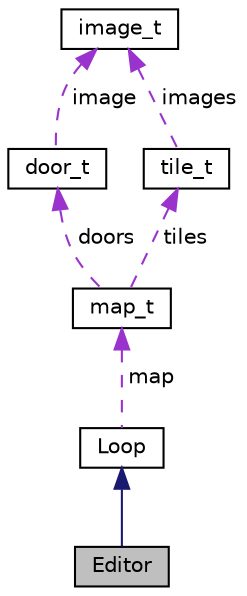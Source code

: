 digraph "Editor"
{
 // LATEX_PDF_SIZE
  edge [fontname="Helvetica",fontsize="10",labelfontname="Helvetica",labelfontsize="10"];
  node [fontname="Helvetica",fontsize="10",shape=record];
  Node1 [label="Editor",height=0.2,width=0.4,color="black", fillcolor="grey75", style="filled", fontcolor="black",tooltip=" "];
  Node2 -> Node1 [dir="back",color="midnightblue",fontsize="10",style="solid",fontname="Helvetica"];
  Node2 [label="Loop",height=0.2,width=0.4,color="black", fillcolor="white", style="filled",URL="$classLoop.html",tooltip=" "];
  Node3 -> Node2 [dir="back",color="darkorchid3",fontsize="10",style="dashed",label=" map" ,fontname="Helvetica"];
  Node3 [label="map_t",height=0.2,width=0.4,color="black", fillcolor="white", style="filled",URL="$structmap__t.html",tooltip="structure representing each map"];
  Node4 -> Node3 [dir="back",color="darkorchid3",fontsize="10",style="dashed",label=" doors" ,fontname="Helvetica"];
  Node4 [label="door_t",height=0.2,width=0.4,color="black", fillcolor="white", style="filled",URL="$structdoor__t.html",tooltip="structure rapresenting each door"];
  Node5 -> Node4 [dir="back",color="darkorchid3",fontsize="10",style="dashed",label=" image" ,fontname="Helvetica"];
  Node5 [label="image_t",height=0.2,width=0.4,color="black", fillcolor="white", style="filled",URL="$structimage__t.html",tooltip=" "];
  Node6 -> Node3 [dir="back",color="darkorchid3",fontsize="10",style="dashed",label=" tiles" ,fontname="Helvetica"];
  Node6 [label="tile_t",height=0.2,width=0.4,color="black", fillcolor="white", style="filled",URL="$structtile__t.html",tooltip=" "];
  Node5 -> Node6 [dir="back",color="darkorchid3",fontsize="10",style="dashed",label=" images" ,fontname="Helvetica"];
}
